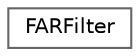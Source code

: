 digraph "Graphical Class Hierarchy"
{
 // INTERACTIVE_SVG=YES
 // LATEX_PDF_SIZE
  bgcolor="transparent";
  edge [fontname=Helvetica,fontsize=10,labelfontname=Helvetica,labelfontsize=10];
  node [fontname=Helvetica,fontsize=10,shape=box,height=0.2,width=0.4];
  rankdir="LR";
  Node0 [id="Node000000",label="FARFilter",height=0.2,width=0.4,color="grey40", fillcolor="white", style="filled",URL="$d1/d79/structFARFilter.html",tooltip="A struct to serve as a filter for Asset Registry queries."];
}
